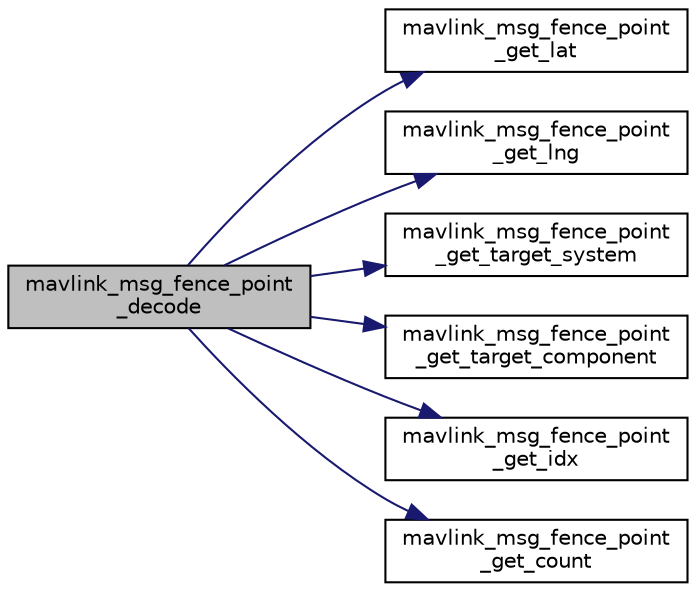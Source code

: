digraph "mavlink_msg_fence_point_decode"
{
 // INTERACTIVE_SVG=YES
  edge [fontname="Helvetica",fontsize="10",labelfontname="Helvetica",labelfontsize="10"];
  node [fontname="Helvetica",fontsize="10",shape=record];
  rankdir="LR";
  Node1 [label="mavlink_msg_fence_point\l_decode",height=0.2,width=0.4,color="black", fillcolor="grey75", style="filled", fontcolor="black"];
  Node1 -> Node2 [color="midnightblue",fontsize="10",style="solid",fontname="Helvetica"];
  Node2 [label="mavlink_msg_fence_point\l_get_lat",height=0.2,width=0.4,color="black", fillcolor="white", style="filled",URL="$mavlink__msg__fence__point_8h.html#ab3ed5ee81f4c726ba006b8df72c186d1",tooltip="Get field lat from fence_point message. "];
  Node1 -> Node3 [color="midnightblue",fontsize="10",style="solid",fontname="Helvetica"];
  Node3 [label="mavlink_msg_fence_point\l_get_lng",height=0.2,width=0.4,color="black", fillcolor="white", style="filled",URL="$mavlink__msg__fence__point_8h.html#afc5c1af8d24505bdaa84860be6e64d3c",tooltip="Get field lng from fence_point message. "];
  Node1 -> Node4 [color="midnightblue",fontsize="10",style="solid",fontname="Helvetica"];
  Node4 [label="mavlink_msg_fence_point\l_get_target_system",height=0.2,width=0.4,color="black", fillcolor="white", style="filled",URL="$mavlink__msg__fence__point_8h.html#a3b63f03e7038e7c519cee1dd0c699cfd",tooltip="Send a fence_point message. "];
  Node1 -> Node5 [color="midnightblue",fontsize="10",style="solid",fontname="Helvetica"];
  Node5 [label="mavlink_msg_fence_point\l_get_target_component",height=0.2,width=0.4,color="black", fillcolor="white", style="filled",URL="$mavlink__msg__fence__point_8h.html#a73d7dab2563fc83c10c668c3e60ccc7d",tooltip="Get field target_component from fence_point message. "];
  Node1 -> Node6 [color="midnightblue",fontsize="10",style="solid",fontname="Helvetica"];
  Node6 [label="mavlink_msg_fence_point\l_get_idx",height=0.2,width=0.4,color="black", fillcolor="white", style="filled",URL="$mavlink__msg__fence__point_8h.html#a66ef4b7cfbf122990f4f396d7b6f5877",tooltip="Get field idx from fence_point message. "];
  Node1 -> Node7 [color="midnightblue",fontsize="10",style="solid",fontname="Helvetica"];
  Node7 [label="mavlink_msg_fence_point\l_get_count",height=0.2,width=0.4,color="black", fillcolor="white", style="filled",URL="$mavlink__msg__fence__point_8h.html#afffe62aec9770cba9aaee085c2d8dde6",tooltip="Get field count from fence_point message. "];
}
